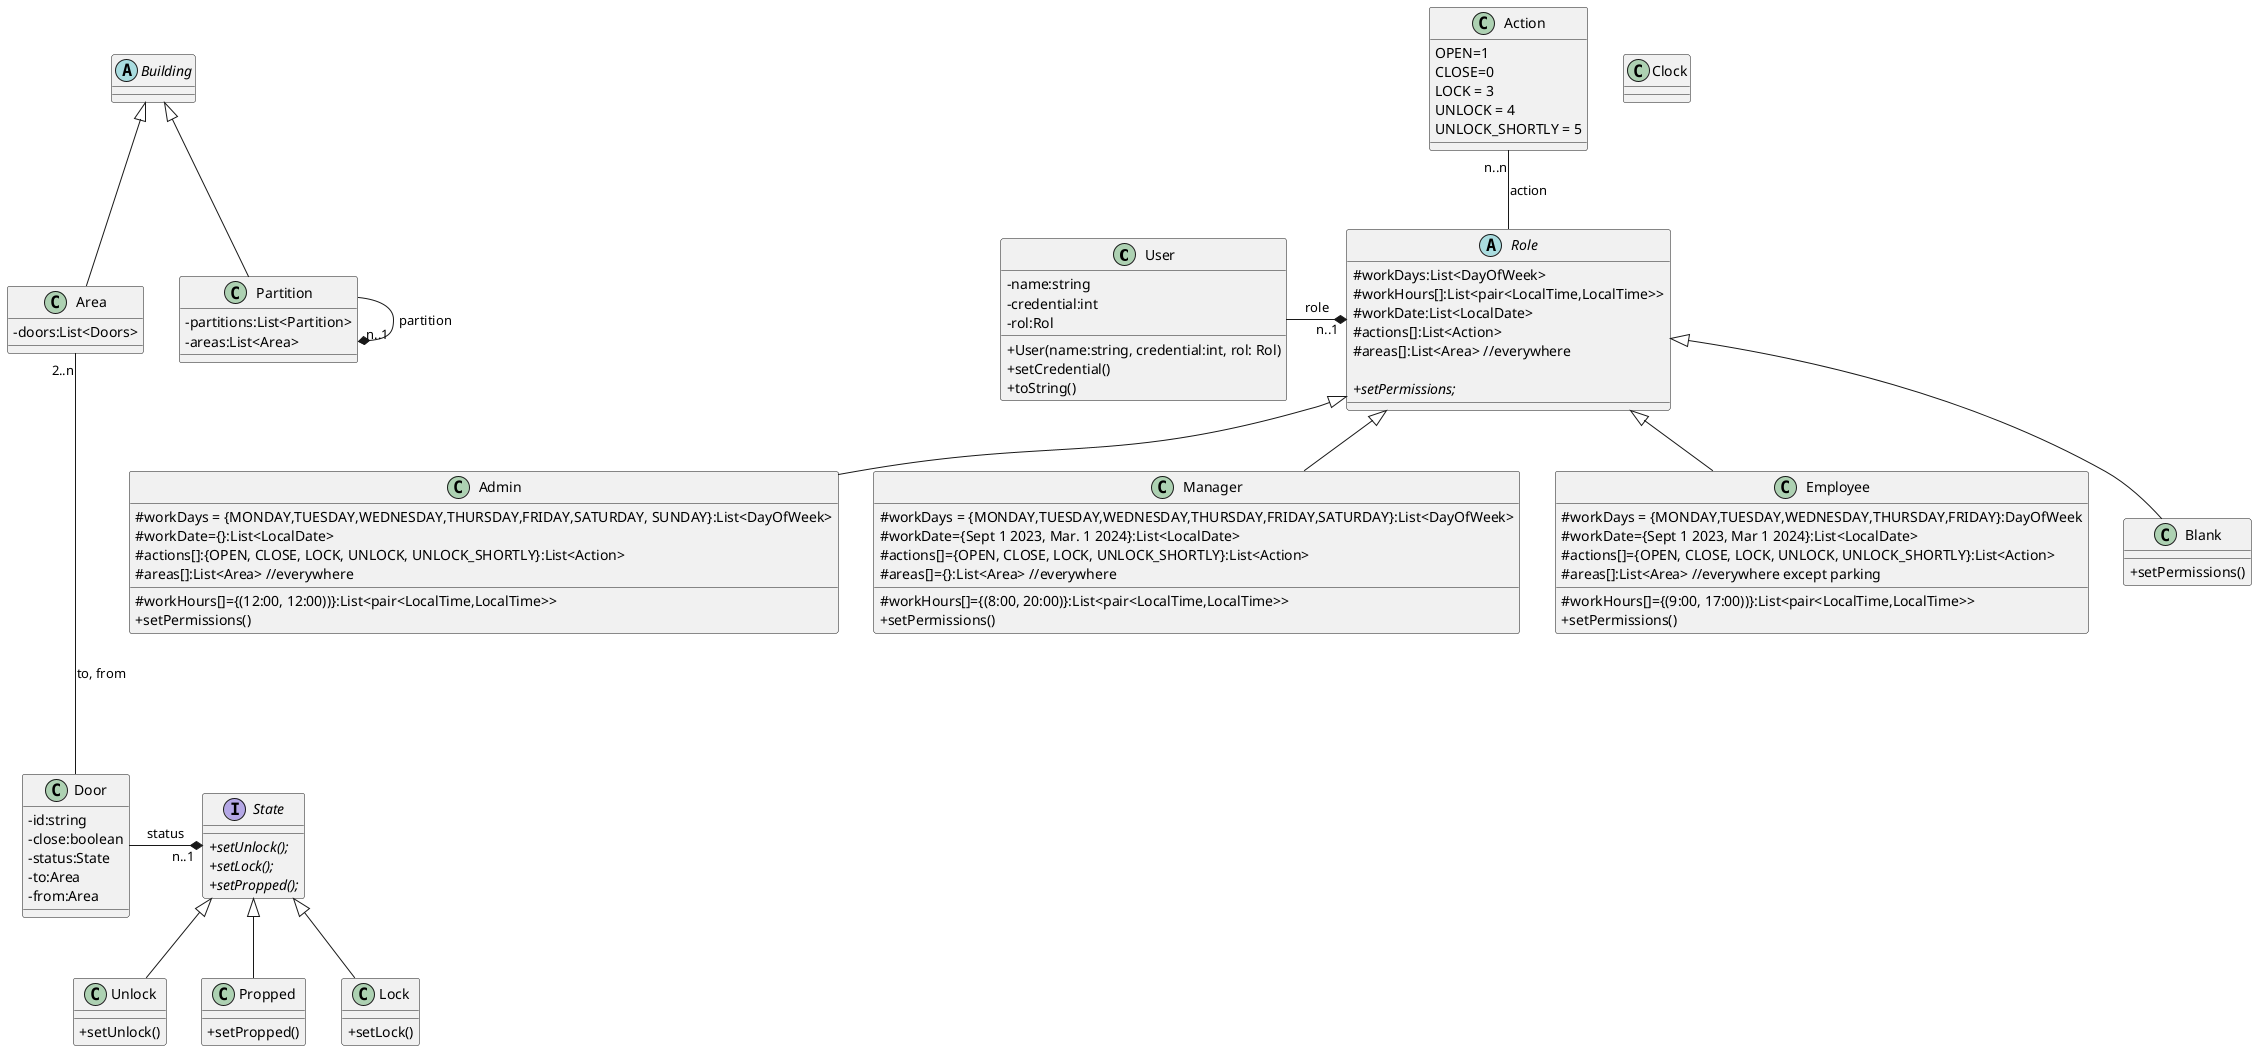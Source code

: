 @startuml
skinparam classAttributeIconSize 0
' this is to use the standard notation for public, protected, private

class User {
- name:string
- credential:int
- rol:Rol

+ User(name:string, credential:int, rol: Rol)
+ setCredential()
+ toString()
}


abstract class Role{
   #workDays:List<DayOfWeek>
   #workHours[]:List<pair<LocalTime,LocalTime>>
   #workDate:List<LocalDate>
   #actions[]:List<Action>
   #areas[]:List<Area> //everywhere

   {abstract}+setPermissions;
}

class Admin extends Role{
   #workDays = {MONDAY,TUESDAY,WEDNESDAY,THURSDAY,FRIDAY,SATURDAY, SUNDAY}:List<DayOfWeek>
   #workHours[]={(12:00, 12:00))}:List<pair<LocalTime,LocalTime>>
   #workDate={}:List<LocalDate>
   #actions[]:{OPEN, CLOSE, LOCK, UNLOCK, UNLOCK_SHORTLY}:List<Action>
   #areas[]:List<Area> //everywhere

   +setPermissions()
}

class Manager extends Role{
    #workDays = {MONDAY,TUESDAY,WEDNESDAY,THURSDAY,FRIDAY,SATURDAY}:List<DayOfWeek>
    #workHours[]={(8:00, 20:00)}:List<pair<LocalTime,LocalTime>>
    #workDate={Sept 1 2023, Mar. 1 2024}:List<LocalDate>
    #actions[]={OPEN, CLOSE, LOCK, UNLOCK_SHORTLY}:List<Action>
    #areas[]={}:List<Area> //everywhere

    +setPermissions()
}

class Employee extends Role{
    #workDays = {MONDAY,TUESDAY,WEDNESDAY,THURSDAY,FRIDAY}:DayOfWeek
    #workHours[]={(9:00, 17:00))}:List<pair<LocalTime,LocalTime>>
    #workDate={Sept 1 2023, Mar 1 2024}:List<LocalDate>
    #actions[]={OPEN, CLOSE, LOCK, UNLOCK, UNLOCK_SHORTLY}:List<Action>
    #areas[]:List<Area> //everywhere except parking

    +setPermissions()
}

class Blank extends Role{
    +setPermissions()
}

class Action{
    OPEN=1
    CLOSE=0
    LOCK = 3
    UNLOCK = 4
    UNLOCK_SHORTLY = 5
}

class Door{
    -id:string
    -close:boolean
    -status:State
    -to:Area
    -from:Area
}

Interface State{
    {abstract}+setUnlock();
    {abstract}+setLock();
    {abstract}+setPropped();
}

class Unlock extends State{
    +setUnlock()
}

class Propped extends State{
    +setPropped()
}

class Lock extends State{
    +setLock()
}

class Area Extends Building{
    -doors:List<Doors>
}

class Partition extends Building{
    -partitions:List<Partition>
    -areas:List<Area>
}

abstract class Building{


}

class Clock{
}

User --right*"n..1" Role : role


Role -up- "n..n" Action : action
Door -right-*"n..1" State : status
Door --up--"2..n" Area: to, from
Partition --right*"n..1" Partition : partition




@enduml
